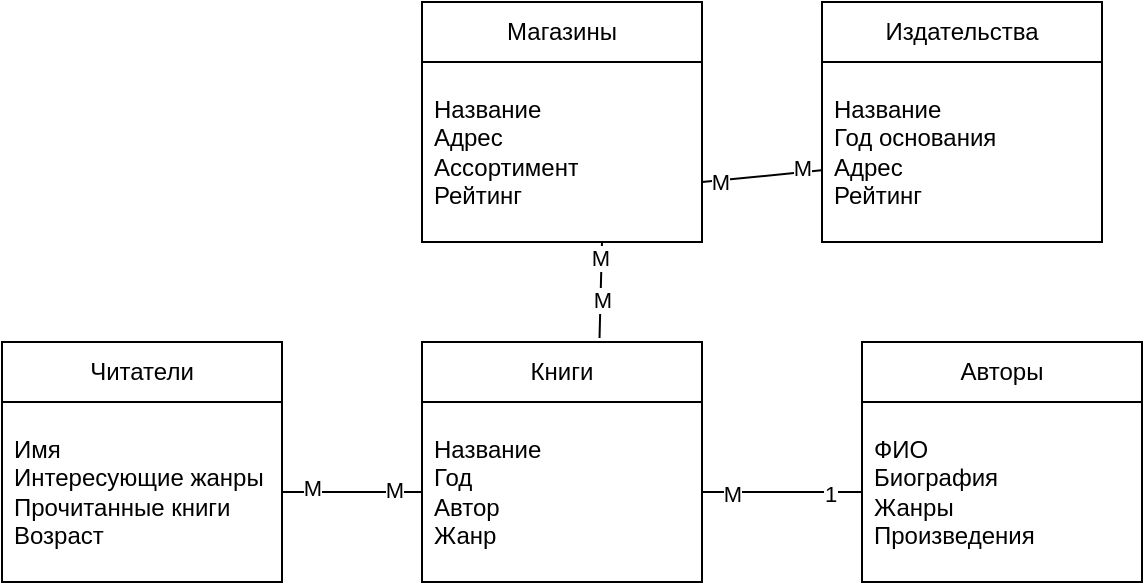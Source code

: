 <mxfile version="23.1.5" type="github">
  <diagram id="R2lEEEUBdFMjLlhIrx00" name="Page-1">
    <mxGraphModel dx="1979" dy="523" grid="1" gridSize="10" guides="1" tooltips="1" connect="1" arrows="1" fold="1" page="1" pageScale="1" pageWidth="850" pageHeight="1100" math="0" shadow="0" extFonts="Permanent Marker^https://fonts.googleapis.com/css?family=Permanent+Marker">
      <root>
        <mxCell id="0" />
        <mxCell id="1" parent="0" />
        <mxCell id="k1CJYZylyI4B4jDSzp3b-1" value="Издательства" style="swimlane;fontStyle=0;childLayout=stackLayout;horizontal=1;startSize=30;horizontalStack=0;resizeParent=1;resizeParentMax=0;resizeLast=0;collapsible=1;marginBottom=0;whiteSpace=wrap;html=1;" vertex="1" parent="1">
          <mxGeometry x="350" y="230" width="140" height="120" as="geometry" />
        </mxCell>
        <mxCell id="k1CJYZylyI4B4jDSzp3b-2" value="Название&lt;br&gt;Год основания&lt;br&gt;Адрес&lt;br&gt;Рейтинг" style="text;strokeColor=none;fillColor=none;align=left;verticalAlign=middle;spacingLeft=4;spacingRight=4;overflow=hidden;points=[[0,0.5],[1,0.5]];portConstraint=eastwest;rotatable=0;whiteSpace=wrap;html=1;" vertex="1" parent="k1CJYZylyI4B4jDSzp3b-1">
          <mxGeometry y="30" width="140" height="90" as="geometry" />
        </mxCell>
        <mxCell id="k1CJYZylyI4B4jDSzp3b-7" value="Читатели" style="swimlane;fontStyle=0;childLayout=stackLayout;horizontal=1;startSize=30;horizontalStack=0;resizeParent=1;resizeParentMax=0;resizeLast=0;collapsible=1;marginBottom=0;whiteSpace=wrap;html=1;" vertex="1" parent="1">
          <mxGeometry x="-60" y="400" width="140" height="120" as="geometry" />
        </mxCell>
        <mxCell id="k1CJYZylyI4B4jDSzp3b-8" value="Имя&lt;br&gt;Интересующие жанры&lt;br&gt;Прочитанные книги&lt;br&gt;Возраст" style="text;strokeColor=none;fillColor=none;align=left;verticalAlign=middle;spacingLeft=4;spacingRight=4;overflow=hidden;points=[[0,0.5],[1,0.5]];portConstraint=eastwest;rotatable=0;whiteSpace=wrap;html=1;" vertex="1" parent="k1CJYZylyI4B4jDSzp3b-7">
          <mxGeometry y="30" width="140" height="90" as="geometry" />
        </mxCell>
        <mxCell id="k1CJYZylyI4B4jDSzp3b-9" value="Авторы" style="swimlane;fontStyle=0;childLayout=stackLayout;horizontal=1;startSize=30;horizontalStack=0;resizeParent=1;resizeParentMax=0;resizeLast=0;collapsible=1;marginBottom=0;whiteSpace=wrap;html=1;" vertex="1" parent="1">
          <mxGeometry x="370" y="400" width="140" height="120" as="geometry" />
        </mxCell>
        <mxCell id="k1CJYZylyI4B4jDSzp3b-10" value="ФИО&lt;br&gt;Биография&lt;br&gt;Жанры&lt;br&gt;Произведения" style="text;strokeColor=none;fillColor=none;align=left;verticalAlign=middle;spacingLeft=4;spacingRight=4;overflow=hidden;points=[[0,0.5],[1,0.5]];portConstraint=eastwest;rotatable=0;whiteSpace=wrap;html=1;" vertex="1" parent="k1CJYZylyI4B4jDSzp3b-9">
          <mxGeometry y="30" width="140" height="90" as="geometry" />
        </mxCell>
        <mxCell id="k1CJYZylyI4B4jDSzp3b-11" value="Книги" style="swimlane;fontStyle=0;childLayout=stackLayout;horizontal=1;startSize=30;horizontalStack=0;resizeParent=1;resizeParentMax=0;resizeLast=0;collapsible=1;marginBottom=0;whiteSpace=wrap;html=1;" vertex="1" parent="1">
          <mxGeometry x="150" y="400" width="140" height="120" as="geometry" />
        </mxCell>
        <mxCell id="k1CJYZylyI4B4jDSzp3b-12" value="Название&lt;br&gt;Год&amp;nbsp;&lt;br&gt;Автор&lt;br&gt;Жанр" style="text;strokeColor=none;fillColor=none;align=left;verticalAlign=middle;spacingLeft=4;spacingRight=4;overflow=hidden;points=[[0,0.5],[1,0.5]];portConstraint=eastwest;rotatable=0;whiteSpace=wrap;html=1;" vertex="1" parent="k1CJYZylyI4B4jDSzp3b-11">
          <mxGeometry y="30" width="140" height="90" as="geometry" />
        </mxCell>
        <mxCell id="k1CJYZylyI4B4jDSzp3b-13" value="Магазины" style="swimlane;fontStyle=0;childLayout=stackLayout;horizontal=1;startSize=30;horizontalStack=0;resizeParent=1;resizeParentMax=0;resizeLast=0;collapsible=1;marginBottom=0;whiteSpace=wrap;html=1;" vertex="1" parent="1">
          <mxGeometry x="150" y="230" width="140" height="120" as="geometry" />
        </mxCell>
        <mxCell id="k1CJYZylyI4B4jDSzp3b-14" value="Название&lt;br&gt;Адрес&lt;br&gt;Ассортимент&lt;br&gt;Рейтинг" style="text;strokeColor=none;fillColor=none;align=left;verticalAlign=middle;spacingLeft=4;spacingRight=4;overflow=hidden;points=[[0,0.5],[1,0.5]];portConstraint=eastwest;rotatable=0;whiteSpace=wrap;html=1;" vertex="1" parent="k1CJYZylyI4B4jDSzp3b-13">
          <mxGeometry y="30" width="140" height="90" as="geometry" />
        </mxCell>
        <mxCell id="k1CJYZylyI4B4jDSzp3b-15" value="" style="endArrow=none;html=1;rounded=0;entryX=0;entryY=0.5;entryDx=0;entryDy=0;exitX=1;exitY=0.5;exitDx=0;exitDy=0;" edge="1" parent="1" source="k1CJYZylyI4B4jDSzp3b-12" target="k1CJYZylyI4B4jDSzp3b-10">
          <mxGeometry width="50" height="50" relative="1" as="geometry">
            <mxPoint x="280" y="485" as="sourcePoint" />
            <mxPoint x="330" y="435" as="targetPoint" />
          </mxGeometry>
        </mxCell>
        <mxCell id="k1CJYZylyI4B4jDSzp3b-16" value="1" style="edgeLabel;html=1;align=center;verticalAlign=middle;resizable=0;points=[];" vertex="1" connectable="0" parent="k1CJYZylyI4B4jDSzp3b-15">
          <mxGeometry x="0.595" y="-1" relative="1" as="geometry">
            <mxPoint as="offset" />
          </mxGeometry>
        </mxCell>
        <mxCell id="k1CJYZylyI4B4jDSzp3b-17" value="M" style="edgeLabel;html=1;align=center;verticalAlign=middle;resizable=0;points=[];" vertex="1" connectable="0" parent="k1CJYZylyI4B4jDSzp3b-15">
          <mxGeometry x="-0.63" y="-1" relative="1" as="geometry">
            <mxPoint as="offset" />
          </mxGeometry>
        </mxCell>
        <mxCell id="k1CJYZylyI4B4jDSzp3b-21" value="" style="endArrow=none;html=1;rounded=0;entryX=0;entryY=0.5;entryDx=0;entryDy=0;exitX=1;exitY=0.5;exitDx=0;exitDy=0;" edge="1" parent="1" source="k1CJYZylyI4B4jDSzp3b-8" target="k1CJYZylyI4B4jDSzp3b-12">
          <mxGeometry width="50" height="50" relative="1" as="geometry">
            <mxPoint x="80" y="530" as="sourcePoint" />
            <mxPoint x="130" y="480" as="targetPoint" />
          </mxGeometry>
        </mxCell>
        <mxCell id="k1CJYZylyI4B4jDSzp3b-22" value="M" style="edgeLabel;html=1;align=center;verticalAlign=middle;resizable=0;points=[];" vertex="1" connectable="0" parent="k1CJYZylyI4B4jDSzp3b-21">
          <mxGeometry x="0.585" y="1" relative="1" as="geometry">
            <mxPoint as="offset" />
          </mxGeometry>
        </mxCell>
        <mxCell id="k1CJYZylyI4B4jDSzp3b-23" value="M" style="edgeLabel;html=1;align=center;verticalAlign=middle;resizable=0;points=[];" vertex="1" connectable="0" parent="k1CJYZylyI4B4jDSzp3b-21">
          <mxGeometry x="-0.577" y="2" relative="1" as="geometry">
            <mxPoint as="offset" />
          </mxGeometry>
        </mxCell>
        <mxCell id="k1CJYZylyI4B4jDSzp3b-24" value="" style="endArrow=none;html=1;rounded=0;exitX=0.634;exitY=-0.017;exitDx=0;exitDy=0;exitPerimeter=0;" edge="1" parent="1" source="k1CJYZylyI4B4jDSzp3b-11">
          <mxGeometry width="50" height="50" relative="1" as="geometry">
            <mxPoint x="190" y="400" as="sourcePoint" />
            <mxPoint x="240" y="350" as="targetPoint" />
          </mxGeometry>
        </mxCell>
        <mxCell id="k1CJYZylyI4B4jDSzp3b-25" value="M" style="edgeLabel;html=1;align=center;verticalAlign=middle;resizable=0;points=[];" vertex="1" connectable="0" parent="k1CJYZylyI4B4jDSzp3b-24">
          <mxGeometry x="0.685" y="1" relative="1" as="geometry">
            <mxPoint as="offset" />
          </mxGeometry>
        </mxCell>
        <mxCell id="k1CJYZylyI4B4jDSzp3b-26" value="M" style="edgeLabel;html=1;align=center;verticalAlign=middle;resizable=0;points=[];" vertex="1" connectable="0" parent="k1CJYZylyI4B4jDSzp3b-24">
          <mxGeometry x="-0.204" relative="1" as="geometry">
            <mxPoint as="offset" />
          </mxGeometry>
        </mxCell>
        <mxCell id="k1CJYZylyI4B4jDSzp3b-27" value="" style="endArrow=none;html=1;rounded=0;entryX=-0.002;entryY=0.602;entryDx=0;entryDy=0;entryPerimeter=0;" edge="1" parent="1" target="k1CJYZylyI4B4jDSzp3b-2">
          <mxGeometry width="50" height="50" relative="1" as="geometry">
            <mxPoint x="290" y="320" as="sourcePoint" />
            <mxPoint x="340" y="270" as="targetPoint" />
          </mxGeometry>
        </mxCell>
        <mxCell id="k1CJYZylyI4B4jDSzp3b-28" value="M" style="edgeLabel;html=1;align=center;verticalAlign=middle;resizable=0;points=[];" vertex="1" connectable="0" parent="k1CJYZylyI4B4jDSzp3b-27">
          <mxGeometry x="-0.709" y="-1" relative="1" as="geometry">
            <mxPoint as="offset" />
          </mxGeometry>
        </mxCell>
        <mxCell id="k1CJYZylyI4B4jDSzp3b-29" value="M" style="edgeLabel;html=1;align=center;verticalAlign=middle;resizable=0;points=[];" vertex="1" connectable="0" parent="k1CJYZylyI4B4jDSzp3b-27">
          <mxGeometry x="0.686" y="2" relative="1" as="geometry">
            <mxPoint as="offset" />
          </mxGeometry>
        </mxCell>
      </root>
    </mxGraphModel>
  </diagram>
</mxfile>
